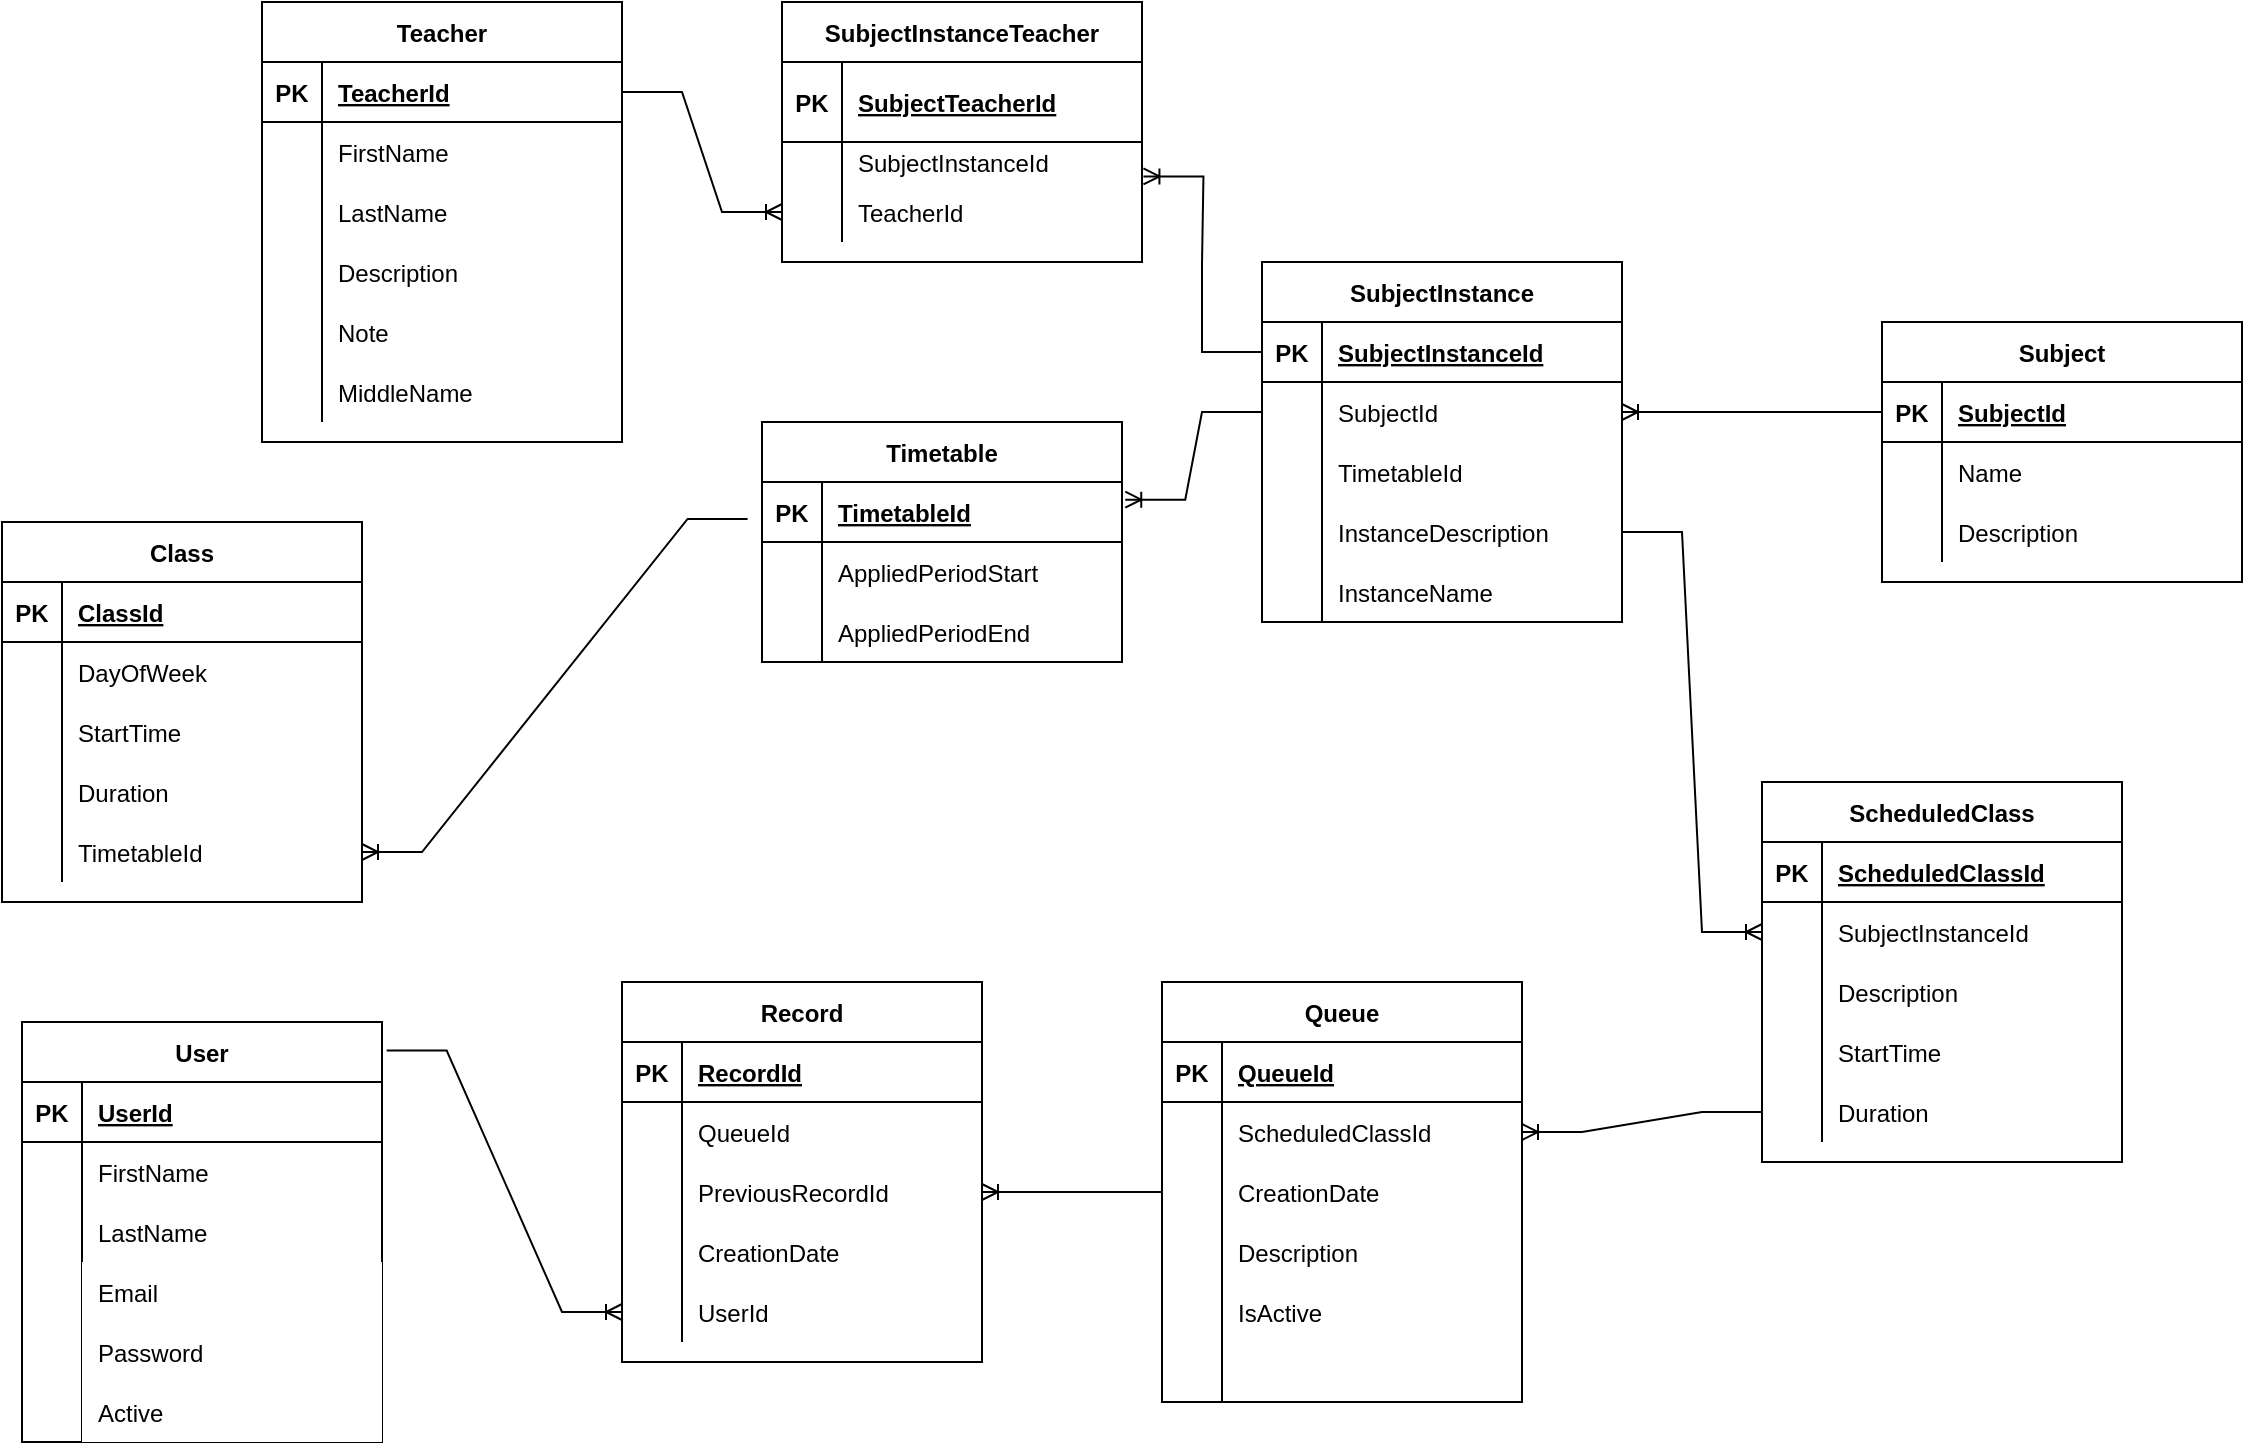 <mxfile version="20.2.3" type="device"><diagram id="R2lEEEUBdFMjLlhIrx00" name="Page-1"><mxGraphModel dx="1839" dy="710" grid="0" gridSize="10" guides="1" tooltips="1" connect="1" arrows="1" fold="1" page="1" pageScale="1" pageWidth="850" pageHeight="1100" math="0" shadow="0" extFonts="Permanent Marker^https://fonts.googleapis.com/css?family=Permanent+Marker"><root><mxCell id="0"/><mxCell id="1" parent="0"/><mxCell id="aCJbiKWrr5oD-YCF2ZZj-28" value="Timetable" style="shape=table;startSize=30;container=1;collapsible=1;childLayout=tableLayout;fixedRows=1;rowLines=0;fontStyle=1;align=center;resizeLast=1;" parent="1" vertex="1"><mxGeometry x="270" y="230" width="180" height="120" as="geometry"/></mxCell><mxCell id="aCJbiKWrr5oD-YCF2ZZj-29" value="" style="shape=tableRow;horizontal=0;startSize=0;swimlaneHead=0;swimlaneBody=0;fillColor=none;collapsible=0;dropTarget=0;points=[[0,0.5],[1,0.5]];portConstraint=eastwest;top=0;left=0;right=0;bottom=1;" parent="aCJbiKWrr5oD-YCF2ZZj-28" vertex="1"><mxGeometry y="30" width="180" height="30" as="geometry"/></mxCell><mxCell id="aCJbiKWrr5oD-YCF2ZZj-30" value="PK" style="shape=partialRectangle;connectable=0;fillColor=none;top=0;left=0;bottom=0;right=0;fontStyle=1;overflow=hidden;" parent="aCJbiKWrr5oD-YCF2ZZj-29" vertex="1"><mxGeometry width="30" height="30" as="geometry"><mxRectangle width="30" height="30" as="alternateBounds"/></mxGeometry></mxCell><mxCell id="aCJbiKWrr5oD-YCF2ZZj-31" value="TimetableId" style="shape=partialRectangle;connectable=0;fillColor=none;top=0;left=0;bottom=0;right=0;align=left;spacingLeft=6;fontStyle=5;overflow=hidden;" parent="aCJbiKWrr5oD-YCF2ZZj-29" vertex="1"><mxGeometry x="30" width="150" height="30" as="geometry"><mxRectangle width="150" height="30" as="alternateBounds"/></mxGeometry></mxCell><mxCell id="aCJbiKWrr5oD-YCF2ZZj-32" value="" style="shape=tableRow;horizontal=0;startSize=0;swimlaneHead=0;swimlaneBody=0;fillColor=none;collapsible=0;dropTarget=0;points=[[0,0.5],[1,0.5]];portConstraint=eastwest;top=0;left=0;right=0;bottom=0;" parent="aCJbiKWrr5oD-YCF2ZZj-28" vertex="1"><mxGeometry y="60" width="180" height="30" as="geometry"/></mxCell><mxCell id="aCJbiKWrr5oD-YCF2ZZj-33" value="" style="shape=partialRectangle;connectable=0;fillColor=none;top=0;left=0;bottom=0;right=0;editable=1;overflow=hidden;" parent="aCJbiKWrr5oD-YCF2ZZj-32" vertex="1"><mxGeometry width="30" height="30" as="geometry"><mxRectangle width="30" height="30" as="alternateBounds"/></mxGeometry></mxCell><mxCell id="aCJbiKWrr5oD-YCF2ZZj-34" value="AppliedPeriodStart" style="shape=partialRectangle;connectable=0;fillColor=none;top=0;left=0;bottom=0;right=0;align=left;spacingLeft=6;overflow=hidden;" parent="aCJbiKWrr5oD-YCF2ZZj-32" vertex="1"><mxGeometry x="30" width="150" height="30" as="geometry"><mxRectangle width="150" height="30" as="alternateBounds"/></mxGeometry></mxCell><mxCell id="hO_6ayRgEojfx0FCpbw0-10" value="" style="shape=tableRow;horizontal=0;startSize=0;swimlaneHead=0;swimlaneBody=0;fillColor=none;collapsible=0;dropTarget=0;points=[[0,0.5],[1,0.5]];portConstraint=eastwest;top=0;left=0;right=0;bottom=0;" parent="aCJbiKWrr5oD-YCF2ZZj-28" vertex="1"><mxGeometry y="90" width="180" height="30" as="geometry"/></mxCell><mxCell id="hO_6ayRgEojfx0FCpbw0-11" value="" style="shape=partialRectangle;connectable=0;fillColor=none;top=0;left=0;bottom=0;right=0;editable=1;overflow=hidden;" parent="hO_6ayRgEojfx0FCpbw0-10" vertex="1"><mxGeometry width="30" height="30" as="geometry"><mxRectangle width="30" height="30" as="alternateBounds"/></mxGeometry></mxCell><mxCell id="hO_6ayRgEojfx0FCpbw0-12" value="AppliedPeriodEnd" style="shape=partialRectangle;connectable=0;fillColor=none;top=0;left=0;bottom=0;right=0;align=left;spacingLeft=6;overflow=hidden;" parent="hO_6ayRgEojfx0FCpbw0-10" vertex="1"><mxGeometry x="30" width="150" height="30" as="geometry"><mxRectangle width="150" height="30" as="alternateBounds"/></mxGeometry></mxCell><mxCell id="aCJbiKWrr5oD-YCF2ZZj-41" value="Queue" style="shape=table;startSize=30;container=1;collapsible=1;childLayout=tableLayout;fixedRows=1;rowLines=0;fontStyle=1;align=center;resizeLast=1;" parent="1" vertex="1"><mxGeometry x="470" y="510" width="180" height="210" as="geometry"/></mxCell><mxCell id="aCJbiKWrr5oD-YCF2ZZj-42" value="" style="shape=tableRow;horizontal=0;startSize=0;swimlaneHead=0;swimlaneBody=0;fillColor=none;collapsible=0;dropTarget=0;points=[[0,0.5],[1,0.5]];portConstraint=eastwest;top=0;left=0;right=0;bottom=1;" parent="aCJbiKWrr5oD-YCF2ZZj-41" vertex="1"><mxGeometry y="30" width="180" height="30" as="geometry"/></mxCell><mxCell id="aCJbiKWrr5oD-YCF2ZZj-43" value="PK" style="shape=partialRectangle;connectable=0;fillColor=none;top=0;left=0;bottom=0;right=0;fontStyle=1;overflow=hidden;" parent="aCJbiKWrr5oD-YCF2ZZj-42" vertex="1"><mxGeometry width="30" height="30" as="geometry"><mxRectangle width="30" height="30" as="alternateBounds"/></mxGeometry></mxCell><mxCell id="aCJbiKWrr5oD-YCF2ZZj-44" value="QueueId" style="shape=partialRectangle;connectable=0;fillColor=none;top=0;left=0;bottom=0;right=0;align=left;spacingLeft=6;fontStyle=5;overflow=hidden;" parent="aCJbiKWrr5oD-YCF2ZZj-42" vertex="1"><mxGeometry x="30" width="150" height="30" as="geometry"><mxRectangle width="150" height="30" as="alternateBounds"/></mxGeometry></mxCell><mxCell id="aCJbiKWrr5oD-YCF2ZZj-45" value="" style="shape=tableRow;horizontal=0;startSize=0;swimlaneHead=0;swimlaneBody=0;fillColor=none;collapsible=0;dropTarget=0;points=[[0,0.5],[1,0.5]];portConstraint=eastwest;top=0;left=0;right=0;bottom=0;" parent="aCJbiKWrr5oD-YCF2ZZj-41" vertex="1"><mxGeometry y="60" width="180" height="30" as="geometry"/></mxCell><mxCell id="aCJbiKWrr5oD-YCF2ZZj-46" value="" style="shape=partialRectangle;connectable=0;fillColor=none;top=0;left=0;bottom=0;right=0;editable=1;overflow=hidden;" parent="aCJbiKWrr5oD-YCF2ZZj-45" vertex="1"><mxGeometry width="30" height="30" as="geometry"><mxRectangle width="30" height="30" as="alternateBounds"/></mxGeometry></mxCell><mxCell id="aCJbiKWrr5oD-YCF2ZZj-47" value="ScheduledClassId" style="shape=partialRectangle;connectable=0;fillColor=none;top=0;left=0;bottom=0;right=0;align=left;spacingLeft=6;overflow=hidden;" parent="aCJbiKWrr5oD-YCF2ZZj-45" vertex="1"><mxGeometry x="30" width="150" height="30" as="geometry"><mxRectangle width="150" height="30" as="alternateBounds"/></mxGeometry></mxCell><mxCell id="aCJbiKWrr5oD-YCF2ZZj-48" value="" style="shape=tableRow;horizontal=0;startSize=0;swimlaneHead=0;swimlaneBody=0;fillColor=none;collapsible=0;dropTarget=0;points=[[0,0.5],[1,0.5]];portConstraint=eastwest;top=0;left=0;right=0;bottom=0;" parent="aCJbiKWrr5oD-YCF2ZZj-41" vertex="1"><mxGeometry y="90" width="180" height="30" as="geometry"/></mxCell><mxCell id="aCJbiKWrr5oD-YCF2ZZj-49" value="" style="shape=partialRectangle;connectable=0;fillColor=none;top=0;left=0;bottom=0;right=0;editable=1;overflow=hidden;" parent="aCJbiKWrr5oD-YCF2ZZj-48" vertex="1"><mxGeometry width="30" height="30" as="geometry"><mxRectangle width="30" height="30" as="alternateBounds"/></mxGeometry></mxCell><mxCell id="aCJbiKWrr5oD-YCF2ZZj-50" value="CreationDate" style="shape=partialRectangle;connectable=0;fillColor=none;top=0;left=0;bottom=0;right=0;align=left;spacingLeft=6;overflow=hidden;" parent="aCJbiKWrr5oD-YCF2ZZj-48" vertex="1"><mxGeometry x="30" width="150" height="30" as="geometry"><mxRectangle width="150" height="30" as="alternateBounds"/></mxGeometry></mxCell><mxCell id="aCJbiKWrr5oD-YCF2ZZj-51" value="" style="shape=tableRow;horizontal=0;startSize=0;swimlaneHead=0;swimlaneBody=0;fillColor=none;collapsible=0;dropTarget=0;points=[[0,0.5],[1,0.5]];portConstraint=eastwest;top=0;left=0;right=0;bottom=0;" parent="aCJbiKWrr5oD-YCF2ZZj-41" vertex="1"><mxGeometry y="120" width="180" height="30" as="geometry"/></mxCell><mxCell id="aCJbiKWrr5oD-YCF2ZZj-52" value="" style="shape=partialRectangle;connectable=0;fillColor=none;top=0;left=0;bottom=0;right=0;editable=1;overflow=hidden;" parent="aCJbiKWrr5oD-YCF2ZZj-51" vertex="1"><mxGeometry width="30" height="30" as="geometry"><mxRectangle width="30" height="30" as="alternateBounds"/></mxGeometry></mxCell><mxCell id="aCJbiKWrr5oD-YCF2ZZj-53" value="Description" style="shape=partialRectangle;connectable=0;fillColor=none;top=0;left=0;bottom=0;right=0;align=left;spacingLeft=6;overflow=hidden;" parent="aCJbiKWrr5oD-YCF2ZZj-51" vertex="1"><mxGeometry x="30" width="150" height="30" as="geometry"><mxRectangle width="150" height="30" as="alternateBounds"/></mxGeometry></mxCell><mxCell id="Y0_O3D3p5nOz0iloMZ12-24" value="" style="shape=tableRow;horizontal=0;startSize=0;swimlaneHead=0;swimlaneBody=0;fillColor=none;collapsible=0;dropTarget=0;points=[[0,0.5],[1,0.5]];portConstraint=eastwest;top=0;left=0;right=0;bottom=0;" parent="aCJbiKWrr5oD-YCF2ZZj-41" vertex="1"><mxGeometry y="150" width="180" height="30" as="geometry"/></mxCell><mxCell id="Y0_O3D3p5nOz0iloMZ12-25" value="" style="shape=partialRectangle;connectable=0;fillColor=none;top=0;left=0;bottom=0;right=0;editable=1;overflow=hidden;" parent="Y0_O3D3p5nOz0iloMZ12-24" vertex="1"><mxGeometry width="30" height="30" as="geometry"><mxRectangle width="30" height="30" as="alternateBounds"/></mxGeometry></mxCell><mxCell id="Y0_O3D3p5nOz0iloMZ12-26" value="IsActive " style="shape=partialRectangle;connectable=0;fillColor=none;top=0;left=0;bottom=0;right=0;align=left;spacingLeft=6;overflow=hidden;" parent="Y0_O3D3p5nOz0iloMZ12-24" vertex="1"><mxGeometry x="30" width="150" height="30" as="geometry"><mxRectangle width="150" height="30" as="alternateBounds"/></mxGeometry></mxCell><mxCell id="hO_6ayRgEojfx0FCpbw0-2" value="" style="shape=tableRow;horizontal=0;startSize=0;swimlaneHead=0;swimlaneBody=0;fillColor=none;collapsible=0;dropTarget=0;points=[[0,0.5],[1,0.5]];portConstraint=eastwest;top=0;left=0;right=0;bottom=0;" parent="aCJbiKWrr5oD-YCF2ZZj-41" vertex="1"><mxGeometry y="180" width="180" height="30" as="geometry"/></mxCell><mxCell id="hO_6ayRgEojfx0FCpbw0-3" value="" style="shape=partialRectangle;connectable=0;fillColor=none;top=0;left=0;bottom=0;right=0;editable=1;overflow=hidden;" parent="hO_6ayRgEojfx0FCpbw0-2" vertex="1"><mxGeometry width="30" height="30" as="geometry"><mxRectangle width="30" height="30" as="alternateBounds"/></mxGeometry></mxCell><mxCell id="hO_6ayRgEojfx0FCpbw0-4" value="" style="shape=partialRectangle;connectable=0;fillColor=none;top=0;left=0;bottom=0;right=0;align=left;spacingLeft=6;overflow=hidden;" parent="hO_6ayRgEojfx0FCpbw0-2" vertex="1"><mxGeometry x="30" width="150" height="30" as="geometry"><mxRectangle width="150" height="30" as="alternateBounds"/></mxGeometry></mxCell><mxCell id="aCJbiKWrr5oD-YCF2ZZj-54" value="Record" style="shape=table;startSize=30;container=1;collapsible=1;childLayout=tableLayout;fixedRows=1;rowLines=0;fontStyle=1;align=center;resizeLast=1;" parent="1" vertex="1"><mxGeometry x="200" y="510" width="180" height="190" as="geometry"/></mxCell><mxCell id="aCJbiKWrr5oD-YCF2ZZj-55" value="" style="shape=tableRow;horizontal=0;startSize=0;swimlaneHead=0;swimlaneBody=0;fillColor=none;collapsible=0;dropTarget=0;points=[[0,0.5],[1,0.5]];portConstraint=eastwest;top=0;left=0;right=0;bottom=1;" parent="aCJbiKWrr5oD-YCF2ZZj-54" vertex="1"><mxGeometry y="30" width="180" height="30" as="geometry"/></mxCell><mxCell id="aCJbiKWrr5oD-YCF2ZZj-56" value="PK" style="shape=partialRectangle;connectable=0;fillColor=none;top=0;left=0;bottom=0;right=0;fontStyle=1;overflow=hidden;" parent="aCJbiKWrr5oD-YCF2ZZj-55" vertex="1"><mxGeometry width="30" height="30" as="geometry"><mxRectangle width="30" height="30" as="alternateBounds"/></mxGeometry></mxCell><mxCell id="aCJbiKWrr5oD-YCF2ZZj-57" value="RecordId" style="shape=partialRectangle;connectable=0;fillColor=none;top=0;left=0;bottom=0;right=0;align=left;spacingLeft=6;fontStyle=5;overflow=hidden;" parent="aCJbiKWrr5oD-YCF2ZZj-55" vertex="1"><mxGeometry x="30" width="150" height="30" as="geometry"><mxRectangle width="150" height="30" as="alternateBounds"/></mxGeometry></mxCell><mxCell id="aCJbiKWrr5oD-YCF2ZZj-58" value="" style="shape=tableRow;horizontal=0;startSize=0;swimlaneHead=0;swimlaneBody=0;fillColor=none;collapsible=0;dropTarget=0;points=[[0,0.5],[1,0.5]];portConstraint=eastwest;top=0;left=0;right=0;bottom=0;" parent="aCJbiKWrr5oD-YCF2ZZj-54" vertex="1"><mxGeometry y="60" width="180" height="30" as="geometry"/></mxCell><mxCell id="aCJbiKWrr5oD-YCF2ZZj-59" value="" style="shape=partialRectangle;connectable=0;fillColor=none;top=0;left=0;bottom=0;right=0;editable=1;overflow=hidden;" parent="aCJbiKWrr5oD-YCF2ZZj-58" vertex="1"><mxGeometry width="30" height="30" as="geometry"><mxRectangle width="30" height="30" as="alternateBounds"/></mxGeometry></mxCell><mxCell id="aCJbiKWrr5oD-YCF2ZZj-60" value="QueueId" style="shape=partialRectangle;connectable=0;fillColor=none;top=0;left=0;bottom=0;right=0;align=left;spacingLeft=6;overflow=hidden;" parent="aCJbiKWrr5oD-YCF2ZZj-58" vertex="1"><mxGeometry x="30" width="150" height="30" as="geometry"><mxRectangle width="150" height="30" as="alternateBounds"/></mxGeometry></mxCell><mxCell id="aCJbiKWrr5oD-YCF2ZZj-61" value="" style="shape=tableRow;horizontal=0;startSize=0;swimlaneHead=0;swimlaneBody=0;fillColor=none;collapsible=0;dropTarget=0;points=[[0,0.5],[1,0.5]];portConstraint=eastwest;top=0;left=0;right=0;bottom=0;" parent="aCJbiKWrr5oD-YCF2ZZj-54" vertex="1"><mxGeometry y="90" width="180" height="30" as="geometry"/></mxCell><mxCell id="aCJbiKWrr5oD-YCF2ZZj-62" value="" style="shape=partialRectangle;connectable=0;fillColor=none;top=0;left=0;bottom=0;right=0;editable=1;overflow=hidden;" parent="aCJbiKWrr5oD-YCF2ZZj-61" vertex="1"><mxGeometry width="30" height="30" as="geometry"><mxRectangle width="30" height="30" as="alternateBounds"/></mxGeometry></mxCell><mxCell id="aCJbiKWrr5oD-YCF2ZZj-63" value="PreviousRecordId" style="shape=partialRectangle;connectable=0;fillColor=none;top=0;left=0;bottom=0;right=0;align=left;spacingLeft=6;overflow=hidden;" parent="aCJbiKWrr5oD-YCF2ZZj-61" vertex="1"><mxGeometry x="30" width="150" height="30" as="geometry"><mxRectangle width="150" height="30" as="alternateBounds"/></mxGeometry></mxCell><mxCell id="aCJbiKWrr5oD-YCF2ZZj-64" value="" style="shape=tableRow;horizontal=0;startSize=0;swimlaneHead=0;swimlaneBody=0;fillColor=none;collapsible=0;dropTarget=0;points=[[0,0.5],[1,0.5]];portConstraint=eastwest;top=0;left=0;right=0;bottom=0;" parent="aCJbiKWrr5oD-YCF2ZZj-54" vertex="1"><mxGeometry y="120" width="180" height="30" as="geometry"/></mxCell><mxCell id="aCJbiKWrr5oD-YCF2ZZj-65" value="" style="shape=partialRectangle;connectable=0;fillColor=none;top=0;left=0;bottom=0;right=0;editable=1;overflow=hidden;" parent="aCJbiKWrr5oD-YCF2ZZj-64" vertex="1"><mxGeometry width="30" height="30" as="geometry"><mxRectangle width="30" height="30" as="alternateBounds"/></mxGeometry></mxCell><mxCell id="aCJbiKWrr5oD-YCF2ZZj-66" value="CreationDate" style="shape=partialRectangle;connectable=0;fillColor=none;top=0;left=0;bottom=0;right=0;align=left;spacingLeft=6;overflow=hidden;" parent="aCJbiKWrr5oD-YCF2ZZj-64" vertex="1"><mxGeometry x="30" width="150" height="30" as="geometry"><mxRectangle width="150" height="30" as="alternateBounds"/></mxGeometry></mxCell><mxCell id="Y0_O3D3p5nOz0iloMZ12-27" value="" style="shape=tableRow;horizontal=0;startSize=0;swimlaneHead=0;swimlaneBody=0;fillColor=none;collapsible=0;dropTarget=0;points=[[0,0.5],[1,0.5]];portConstraint=eastwest;top=0;left=0;right=0;bottom=0;" parent="aCJbiKWrr5oD-YCF2ZZj-54" vertex="1"><mxGeometry y="150" width="180" height="30" as="geometry"/></mxCell><mxCell id="Y0_O3D3p5nOz0iloMZ12-28" value="" style="shape=partialRectangle;connectable=0;fillColor=none;top=0;left=0;bottom=0;right=0;editable=1;overflow=hidden;" parent="Y0_O3D3p5nOz0iloMZ12-27" vertex="1"><mxGeometry width="30" height="30" as="geometry"><mxRectangle width="30" height="30" as="alternateBounds"/></mxGeometry></mxCell><mxCell id="Y0_O3D3p5nOz0iloMZ12-29" value="UserId" style="shape=partialRectangle;connectable=0;fillColor=none;top=0;left=0;bottom=0;right=0;align=left;spacingLeft=6;overflow=hidden;" parent="Y0_O3D3p5nOz0iloMZ12-27" vertex="1"><mxGeometry x="30" width="150" height="30" as="geometry"><mxRectangle width="150" height="30" as="alternateBounds"/></mxGeometry></mxCell><mxCell id="aCJbiKWrr5oD-YCF2ZZj-70" value="User" style="shape=table;startSize=30;container=1;collapsible=1;childLayout=tableLayout;fixedRows=1;rowLines=0;fontStyle=1;align=center;resizeLast=1;" parent="1" vertex="1"><mxGeometry x="-100" y="530" width="180" height="210" as="geometry"/></mxCell><mxCell id="aCJbiKWrr5oD-YCF2ZZj-71" value="" style="shape=tableRow;horizontal=0;startSize=0;swimlaneHead=0;swimlaneBody=0;fillColor=none;collapsible=0;dropTarget=0;points=[[0,0.5],[1,0.5]];portConstraint=eastwest;top=0;left=0;right=0;bottom=1;" parent="aCJbiKWrr5oD-YCF2ZZj-70" vertex="1"><mxGeometry y="30" width="180" height="30" as="geometry"/></mxCell><mxCell id="aCJbiKWrr5oD-YCF2ZZj-72" value="PK" style="shape=partialRectangle;connectable=0;fillColor=none;top=0;left=0;bottom=0;right=0;fontStyle=1;overflow=hidden;" parent="aCJbiKWrr5oD-YCF2ZZj-71" vertex="1"><mxGeometry width="30" height="30" as="geometry"><mxRectangle width="30" height="30" as="alternateBounds"/></mxGeometry></mxCell><mxCell id="aCJbiKWrr5oD-YCF2ZZj-73" value="UserId" style="shape=partialRectangle;connectable=0;fillColor=none;top=0;left=0;bottom=0;right=0;align=left;spacingLeft=6;fontStyle=5;overflow=hidden;" parent="aCJbiKWrr5oD-YCF2ZZj-71" vertex="1"><mxGeometry x="30" width="150" height="30" as="geometry"><mxRectangle width="150" height="30" as="alternateBounds"/></mxGeometry></mxCell><mxCell id="aCJbiKWrr5oD-YCF2ZZj-74" value="" style="shape=tableRow;horizontal=0;startSize=0;swimlaneHead=0;swimlaneBody=0;fillColor=none;collapsible=0;dropTarget=0;points=[[0,0.5],[1,0.5]];portConstraint=eastwest;top=0;left=0;right=0;bottom=0;" parent="aCJbiKWrr5oD-YCF2ZZj-70" vertex="1"><mxGeometry y="60" width="180" height="30" as="geometry"/></mxCell><mxCell id="aCJbiKWrr5oD-YCF2ZZj-75" value="" style="shape=partialRectangle;connectable=0;fillColor=none;top=0;left=0;bottom=0;right=0;editable=1;overflow=hidden;" parent="aCJbiKWrr5oD-YCF2ZZj-74" vertex="1"><mxGeometry width="30" height="30" as="geometry"><mxRectangle width="30" height="30" as="alternateBounds"/></mxGeometry></mxCell><mxCell id="aCJbiKWrr5oD-YCF2ZZj-76" value="FirstName" style="shape=partialRectangle;connectable=0;fillColor=none;top=0;left=0;bottom=0;right=0;align=left;spacingLeft=6;overflow=hidden;" parent="aCJbiKWrr5oD-YCF2ZZj-74" vertex="1"><mxGeometry x="30" width="150" height="30" as="geometry"><mxRectangle width="150" height="30" as="alternateBounds"/></mxGeometry></mxCell><mxCell id="aCJbiKWrr5oD-YCF2ZZj-77" value="" style="shape=tableRow;horizontal=0;startSize=0;swimlaneHead=0;swimlaneBody=0;fillColor=none;collapsible=0;dropTarget=0;points=[[0,0.5],[1,0.5]];portConstraint=eastwest;top=0;left=0;right=0;bottom=0;" parent="aCJbiKWrr5oD-YCF2ZZj-70" vertex="1"><mxGeometry y="90" width="180" height="30" as="geometry"/></mxCell><mxCell id="aCJbiKWrr5oD-YCF2ZZj-78" value="" style="shape=partialRectangle;connectable=0;fillColor=none;top=0;left=0;bottom=0;right=0;editable=1;overflow=hidden;" parent="aCJbiKWrr5oD-YCF2ZZj-77" vertex="1"><mxGeometry width="30" height="30" as="geometry"><mxRectangle width="30" height="30" as="alternateBounds"/></mxGeometry></mxCell><mxCell id="aCJbiKWrr5oD-YCF2ZZj-79" value="LastName" style="shape=partialRectangle;connectable=0;fillColor=none;top=0;left=0;bottom=0;right=0;align=left;spacingLeft=6;overflow=hidden;" parent="aCJbiKWrr5oD-YCF2ZZj-77" vertex="1"><mxGeometry x="30" width="150" height="30" as="geometry"><mxRectangle width="150" height="30" as="alternateBounds"/></mxGeometry></mxCell><mxCell id="aCJbiKWrr5oD-YCF2ZZj-80" value="" style="shape=tableRow;horizontal=0;startSize=0;swimlaneHead=0;swimlaneBody=0;fillColor=none;collapsible=0;dropTarget=0;points=[[0,0.5],[1,0.5]];portConstraint=eastwest;top=0;left=0;right=0;bottom=0;" parent="aCJbiKWrr5oD-YCF2ZZj-70" vertex="1"><mxGeometry y="120" width="180" height="30" as="geometry"/></mxCell><mxCell id="aCJbiKWrr5oD-YCF2ZZj-81" value="" style="shape=partialRectangle;connectable=0;fillColor=none;top=0;left=0;bottom=0;right=0;editable=1;overflow=hidden;" parent="aCJbiKWrr5oD-YCF2ZZj-80" vertex="1"><mxGeometry width="30" height="30" as="geometry"><mxRectangle width="30" height="30" as="alternateBounds"/></mxGeometry></mxCell><mxCell id="aCJbiKWrr5oD-YCF2ZZj-82" value="Email" style="shape=partialRectangle;connectable=0;top=0;left=0;bottom=0;right=0;align=left;spacingLeft=6;overflow=hidden;" parent="aCJbiKWrr5oD-YCF2ZZj-80" vertex="1"><mxGeometry x="30" width="150" height="30" as="geometry"><mxRectangle width="150" height="30" as="alternateBounds"/></mxGeometry></mxCell><mxCell id="Y0_O3D3p5nOz0iloMZ12-35" value="" style="shape=tableRow;horizontal=0;startSize=0;swimlaneHead=0;swimlaneBody=0;fillColor=none;collapsible=0;dropTarget=0;points=[[0,0.5],[1,0.5]];portConstraint=eastwest;top=0;left=0;right=0;bottom=0;" parent="aCJbiKWrr5oD-YCF2ZZj-70" vertex="1"><mxGeometry y="150" width="180" height="30" as="geometry"/></mxCell><mxCell id="Y0_O3D3p5nOz0iloMZ12-36" value="" style="shape=partialRectangle;connectable=0;fillColor=none;top=0;left=0;bottom=0;right=0;editable=1;overflow=hidden;" parent="Y0_O3D3p5nOz0iloMZ12-35" vertex="1"><mxGeometry width="30" height="30" as="geometry"><mxRectangle width="30" height="30" as="alternateBounds"/></mxGeometry></mxCell><mxCell id="Y0_O3D3p5nOz0iloMZ12-37" value="Password" style="shape=partialRectangle;connectable=0;top=0;left=0;bottom=0;right=0;align=left;spacingLeft=6;overflow=hidden;" parent="Y0_O3D3p5nOz0iloMZ12-35" vertex="1"><mxGeometry x="30" width="150" height="30" as="geometry"><mxRectangle width="150" height="30" as="alternateBounds"/></mxGeometry></mxCell><mxCell id="Y0_O3D3p5nOz0iloMZ12-38" value="" style="shape=tableRow;horizontal=0;startSize=0;swimlaneHead=0;swimlaneBody=0;fillColor=none;collapsible=0;dropTarget=0;points=[[0,0.5],[1,0.5]];portConstraint=eastwest;top=0;left=0;right=0;bottom=0;" parent="aCJbiKWrr5oD-YCF2ZZj-70" vertex="1"><mxGeometry y="180" width="180" height="30" as="geometry"/></mxCell><mxCell id="Y0_O3D3p5nOz0iloMZ12-39" value="" style="shape=partialRectangle;connectable=0;fillColor=none;top=0;left=0;bottom=0;right=0;editable=1;overflow=hidden;" parent="Y0_O3D3p5nOz0iloMZ12-38" vertex="1"><mxGeometry width="30" height="30" as="geometry"><mxRectangle width="30" height="30" as="alternateBounds"/></mxGeometry></mxCell><mxCell id="Y0_O3D3p5nOz0iloMZ12-40" value="Active" style="shape=partialRectangle;connectable=0;top=0;left=0;bottom=0;right=0;align=left;spacingLeft=6;overflow=hidden;" parent="Y0_O3D3p5nOz0iloMZ12-38" vertex="1"><mxGeometry x="30" width="150" height="30" as="geometry"><mxRectangle width="150" height="30" as="alternateBounds"/></mxGeometry></mxCell><mxCell id="aCJbiKWrr5oD-YCF2ZZj-83" value="ScheduledClass" style="shape=table;startSize=30;container=1;collapsible=1;childLayout=tableLayout;fixedRows=1;rowLines=0;fontStyle=1;align=center;resizeLast=1;" parent="1" vertex="1"><mxGeometry x="770" y="410" width="180" height="190" as="geometry"/></mxCell><mxCell id="aCJbiKWrr5oD-YCF2ZZj-84" value="" style="shape=tableRow;horizontal=0;startSize=0;swimlaneHead=0;swimlaneBody=0;fillColor=none;collapsible=0;dropTarget=0;points=[[0,0.5],[1,0.5]];portConstraint=eastwest;top=0;left=0;right=0;bottom=1;" parent="aCJbiKWrr5oD-YCF2ZZj-83" vertex="1"><mxGeometry y="30" width="180" height="30" as="geometry"/></mxCell><mxCell id="aCJbiKWrr5oD-YCF2ZZj-85" value="PK" style="shape=partialRectangle;connectable=0;fillColor=none;top=0;left=0;bottom=0;right=0;fontStyle=1;overflow=hidden;" parent="aCJbiKWrr5oD-YCF2ZZj-84" vertex="1"><mxGeometry width="30" height="30" as="geometry"><mxRectangle width="30" height="30" as="alternateBounds"/></mxGeometry></mxCell><mxCell id="aCJbiKWrr5oD-YCF2ZZj-86" value="ScheduledClassId" style="shape=partialRectangle;connectable=0;fillColor=none;top=0;left=0;bottom=0;right=0;align=left;spacingLeft=6;fontStyle=5;overflow=hidden;" parent="aCJbiKWrr5oD-YCF2ZZj-84" vertex="1"><mxGeometry x="30" width="150" height="30" as="geometry"><mxRectangle width="150" height="30" as="alternateBounds"/></mxGeometry></mxCell><mxCell id="aCJbiKWrr5oD-YCF2ZZj-87" value="" style="shape=tableRow;horizontal=0;startSize=0;swimlaneHead=0;swimlaneBody=0;fillColor=none;collapsible=0;dropTarget=0;points=[[0,0.5],[1,0.5]];portConstraint=eastwest;top=0;left=0;right=0;bottom=0;" parent="aCJbiKWrr5oD-YCF2ZZj-83" vertex="1"><mxGeometry y="60" width="180" height="30" as="geometry"/></mxCell><mxCell id="aCJbiKWrr5oD-YCF2ZZj-88" value="" style="shape=partialRectangle;connectable=0;fillColor=none;top=0;left=0;bottom=0;right=0;editable=1;overflow=hidden;" parent="aCJbiKWrr5oD-YCF2ZZj-87" vertex="1"><mxGeometry width="30" height="30" as="geometry"><mxRectangle width="30" height="30" as="alternateBounds"/></mxGeometry></mxCell><mxCell id="aCJbiKWrr5oD-YCF2ZZj-89" value="SubjectInstanceId" style="shape=partialRectangle;connectable=0;fillColor=none;top=0;left=0;bottom=0;right=0;align=left;spacingLeft=6;overflow=hidden;" parent="aCJbiKWrr5oD-YCF2ZZj-87" vertex="1"><mxGeometry x="30" width="150" height="30" as="geometry"><mxRectangle width="150" height="30" as="alternateBounds"/></mxGeometry></mxCell><mxCell id="aCJbiKWrr5oD-YCF2ZZj-90" value="" style="shape=tableRow;horizontal=0;startSize=0;swimlaneHead=0;swimlaneBody=0;fillColor=none;collapsible=0;dropTarget=0;points=[[0,0.5],[1,0.5]];portConstraint=eastwest;top=0;left=0;right=0;bottom=0;" parent="aCJbiKWrr5oD-YCF2ZZj-83" vertex="1"><mxGeometry y="90" width="180" height="30" as="geometry"/></mxCell><mxCell id="aCJbiKWrr5oD-YCF2ZZj-91" value="" style="shape=partialRectangle;connectable=0;fillColor=none;top=0;left=0;bottom=0;right=0;editable=1;overflow=hidden;" parent="aCJbiKWrr5oD-YCF2ZZj-90" vertex="1"><mxGeometry width="30" height="30" as="geometry"><mxRectangle width="30" height="30" as="alternateBounds"/></mxGeometry></mxCell><mxCell id="aCJbiKWrr5oD-YCF2ZZj-92" value="Description" style="shape=partialRectangle;connectable=0;fillColor=none;top=0;left=0;bottom=0;right=0;align=left;spacingLeft=6;overflow=hidden;" parent="aCJbiKWrr5oD-YCF2ZZj-90" vertex="1"><mxGeometry x="30" width="150" height="30" as="geometry"><mxRectangle width="150" height="30" as="alternateBounds"/></mxGeometry></mxCell><mxCell id="aCJbiKWrr5oD-YCF2ZZj-93" value="" style="shape=tableRow;horizontal=0;startSize=0;swimlaneHead=0;swimlaneBody=0;fillColor=none;collapsible=0;dropTarget=0;points=[[0,0.5],[1,0.5]];portConstraint=eastwest;top=0;left=0;right=0;bottom=0;" parent="aCJbiKWrr5oD-YCF2ZZj-83" vertex="1"><mxGeometry y="120" width="180" height="30" as="geometry"/></mxCell><mxCell id="aCJbiKWrr5oD-YCF2ZZj-94" value="" style="shape=partialRectangle;connectable=0;fillColor=none;top=0;left=0;bottom=0;right=0;editable=1;overflow=hidden;" parent="aCJbiKWrr5oD-YCF2ZZj-93" vertex="1"><mxGeometry width="30" height="30" as="geometry"><mxRectangle width="30" height="30" as="alternateBounds"/></mxGeometry></mxCell><mxCell id="aCJbiKWrr5oD-YCF2ZZj-95" value="StartTime" style="shape=partialRectangle;connectable=0;fillColor=none;top=0;left=0;bottom=0;right=0;align=left;spacingLeft=6;overflow=hidden;" parent="aCJbiKWrr5oD-YCF2ZZj-93" vertex="1"><mxGeometry x="30" width="150" height="30" as="geometry"><mxRectangle width="150" height="30" as="alternateBounds"/></mxGeometry></mxCell><mxCell id="hO_6ayRgEojfx0FCpbw0-5" value="" style="shape=tableRow;horizontal=0;startSize=0;swimlaneHead=0;swimlaneBody=0;fillColor=none;collapsible=0;dropTarget=0;points=[[0,0.5],[1,0.5]];portConstraint=eastwest;top=0;left=0;right=0;bottom=0;" parent="aCJbiKWrr5oD-YCF2ZZj-83" vertex="1"><mxGeometry y="150" width="180" height="30" as="geometry"/></mxCell><mxCell id="hO_6ayRgEojfx0FCpbw0-6" value="" style="shape=partialRectangle;connectable=0;fillColor=none;top=0;left=0;bottom=0;right=0;editable=1;overflow=hidden;" parent="hO_6ayRgEojfx0FCpbw0-5" vertex="1"><mxGeometry width="30" height="30" as="geometry"><mxRectangle width="30" height="30" as="alternateBounds"/></mxGeometry></mxCell><mxCell id="hO_6ayRgEojfx0FCpbw0-7" value="Duration" style="shape=partialRectangle;connectable=0;fillColor=none;top=0;left=0;bottom=0;right=0;align=left;spacingLeft=6;overflow=hidden;" parent="hO_6ayRgEojfx0FCpbw0-5" vertex="1"><mxGeometry x="30" width="150" height="30" as="geometry"><mxRectangle width="150" height="30" as="alternateBounds"/></mxGeometry></mxCell><mxCell id="aCJbiKWrr5oD-YCF2ZZj-96" value="Teacher" style="shape=table;startSize=30;container=1;collapsible=1;childLayout=tableLayout;fixedRows=1;rowLines=0;fontStyle=1;align=center;resizeLast=1;" parent="1" vertex="1"><mxGeometry x="20" y="20" width="180" height="220" as="geometry"/></mxCell><mxCell id="aCJbiKWrr5oD-YCF2ZZj-97" value="" style="shape=tableRow;horizontal=0;startSize=0;swimlaneHead=0;swimlaneBody=0;fillColor=none;collapsible=0;dropTarget=0;points=[[0,0.5],[1,0.5]];portConstraint=eastwest;top=0;left=0;right=0;bottom=1;" parent="aCJbiKWrr5oD-YCF2ZZj-96" vertex="1"><mxGeometry y="30" width="180" height="30" as="geometry"/></mxCell><mxCell id="aCJbiKWrr5oD-YCF2ZZj-98" value="PK" style="shape=partialRectangle;connectable=0;fillColor=none;top=0;left=0;bottom=0;right=0;fontStyle=1;overflow=hidden;" parent="aCJbiKWrr5oD-YCF2ZZj-97" vertex="1"><mxGeometry width="30" height="30" as="geometry"><mxRectangle width="30" height="30" as="alternateBounds"/></mxGeometry></mxCell><mxCell id="aCJbiKWrr5oD-YCF2ZZj-99" value="TeacherId" style="shape=partialRectangle;connectable=0;fillColor=none;top=0;left=0;bottom=0;right=0;align=left;spacingLeft=6;fontStyle=5;overflow=hidden;" parent="aCJbiKWrr5oD-YCF2ZZj-97" vertex="1"><mxGeometry x="30" width="150" height="30" as="geometry"><mxRectangle width="150" height="30" as="alternateBounds"/></mxGeometry></mxCell><mxCell id="aCJbiKWrr5oD-YCF2ZZj-100" value="" style="shape=tableRow;horizontal=0;startSize=0;swimlaneHead=0;swimlaneBody=0;fillColor=none;collapsible=0;dropTarget=0;points=[[0,0.5],[1,0.5]];portConstraint=eastwest;top=0;left=0;right=0;bottom=0;" parent="aCJbiKWrr5oD-YCF2ZZj-96" vertex="1"><mxGeometry y="60" width="180" height="30" as="geometry"/></mxCell><mxCell id="aCJbiKWrr5oD-YCF2ZZj-101" value="" style="shape=partialRectangle;connectable=0;fillColor=none;top=0;left=0;bottom=0;right=0;editable=1;overflow=hidden;" parent="aCJbiKWrr5oD-YCF2ZZj-100" vertex="1"><mxGeometry width="30" height="30" as="geometry"><mxRectangle width="30" height="30" as="alternateBounds"/></mxGeometry></mxCell><mxCell id="aCJbiKWrr5oD-YCF2ZZj-102" value="FirstName" style="shape=partialRectangle;connectable=0;fillColor=none;top=0;left=0;bottom=0;right=0;align=left;spacingLeft=6;overflow=hidden;" parent="aCJbiKWrr5oD-YCF2ZZj-100" vertex="1"><mxGeometry x="30" width="150" height="30" as="geometry"><mxRectangle width="150" height="30" as="alternateBounds"/></mxGeometry></mxCell><mxCell id="aCJbiKWrr5oD-YCF2ZZj-103" value="" style="shape=tableRow;horizontal=0;startSize=0;swimlaneHead=0;swimlaneBody=0;fillColor=none;collapsible=0;dropTarget=0;points=[[0,0.5],[1,0.5]];portConstraint=eastwest;top=0;left=0;right=0;bottom=0;" parent="aCJbiKWrr5oD-YCF2ZZj-96" vertex="1"><mxGeometry y="90" width="180" height="30" as="geometry"/></mxCell><mxCell id="aCJbiKWrr5oD-YCF2ZZj-104" value="" style="shape=partialRectangle;connectable=0;fillColor=none;top=0;left=0;bottom=0;right=0;editable=1;overflow=hidden;" parent="aCJbiKWrr5oD-YCF2ZZj-103" vertex="1"><mxGeometry width="30" height="30" as="geometry"><mxRectangle width="30" height="30" as="alternateBounds"/></mxGeometry></mxCell><mxCell id="aCJbiKWrr5oD-YCF2ZZj-105" value="LastName" style="shape=partialRectangle;connectable=0;fillColor=none;top=0;left=0;bottom=0;right=0;align=left;spacingLeft=6;overflow=hidden;" parent="aCJbiKWrr5oD-YCF2ZZj-103" vertex="1"><mxGeometry x="30" width="150" height="30" as="geometry"><mxRectangle width="150" height="30" as="alternateBounds"/></mxGeometry></mxCell><mxCell id="aCJbiKWrr5oD-YCF2ZZj-106" value="" style="shape=tableRow;horizontal=0;startSize=0;swimlaneHead=0;swimlaneBody=0;fillColor=none;collapsible=0;dropTarget=0;points=[[0,0.5],[1,0.5]];portConstraint=eastwest;top=0;left=0;right=0;bottom=0;" parent="aCJbiKWrr5oD-YCF2ZZj-96" vertex="1"><mxGeometry y="120" width="180" height="30" as="geometry"/></mxCell><mxCell id="aCJbiKWrr5oD-YCF2ZZj-107" value="" style="shape=partialRectangle;connectable=0;fillColor=none;top=0;left=0;bottom=0;right=0;editable=1;overflow=hidden;" parent="aCJbiKWrr5oD-YCF2ZZj-106" vertex="1"><mxGeometry width="30" height="30" as="geometry"><mxRectangle width="30" height="30" as="alternateBounds"/></mxGeometry></mxCell><mxCell id="aCJbiKWrr5oD-YCF2ZZj-108" value="Description" style="shape=partialRectangle;connectable=0;fillColor=none;top=0;left=0;bottom=0;right=0;align=left;spacingLeft=6;overflow=hidden;" parent="aCJbiKWrr5oD-YCF2ZZj-106" vertex="1"><mxGeometry x="30" width="150" height="30" as="geometry"><mxRectangle width="150" height="30" as="alternateBounds"/></mxGeometry></mxCell><mxCell id="Y0_O3D3p5nOz0iloMZ12-18" value="" style="shape=tableRow;horizontal=0;startSize=0;swimlaneHead=0;swimlaneBody=0;fillColor=none;collapsible=0;dropTarget=0;points=[[0,0.5],[1,0.5]];portConstraint=eastwest;top=0;left=0;right=0;bottom=0;" parent="aCJbiKWrr5oD-YCF2ZZj-96" vertex="1"><mxGeometry y="150" width="180" height="30" as="geometry"/></mxCell><mxCell id="Y0_O3D3p5nOz0iloMZ12-19" value="" style="shape=partialRectangle;connectable=0;fillColor=none;top=0;left=0;bottom=0;right=0;editable=1;overflow=hidden;" parent="Y0_O3D3p5nOz0iloMZ12-18" vertex="1"><mxGeometry width="30" height="30" as="geometry"><mxRectangle width="30" height="30" as="alternateBounds"/></mxGeometry></mxCell><mxCell id="Y0_O3D3p5nOz0iloMZ12-20" value="Note" style="shape=partialRectangle;connectable=0;fillColor=none;top=0;left=0;bottom=0;right=0;align=left;spacingLeft=6;overflow=hidden;" parent="Y0_O3D3p5nOz0iloMZ12-18" vertex="1"><mxGeometry x="30" width="150" height="30" as="geometry"><mxRectangle width="150" height="30" as="alternateBounds"/></mxGeometry></mxCell><mxCell id="89h8xl45Jw_W7yLEV1BO-13" value="" style="shape=tableRow;horizontal=0;startSize=0;swimlaneHead=0;swimlaneBody=0;fillColor=none;collapsible=0;dropTarget=0;points=[[0,0.5],[1,0.5]];portConstraint=eastwest;top=0;left=0;right=0;bottom=0;" parent="aCJbiKWrr5oD-YCF2ZZj-96" vertex="1"><mxGeometry y="180" width="180" height="30" as="geometry"/></mxCell><mxCell id="89h8xl45Jw_W7yLEV1BO-14" value="" style="shape=partialRectangle;connectable=0;fillColor=none;top=0;left=0;bottom=0;right=0;editable=1;overflow=hidden;" parent="89h8xl45Jw_W7yLEV1BO-13" vertex="1"><mxGeometry width="30" height="30" as="geometry"><mxRectangle width="30" height="30" as="alternateBounds"/></mxGeometry></mxCell><mxCell id="89h8xl45Jw_W7yLEV1BO-15" value="MiddleName" style="shape=partialRectangle;connectable=0;fillColor=none;top=0;left=0;bottom=0;right=0;align=left;spacingLeft=6;overflow=hidden;" parent="89h8xl45Jw_W7yLEV1BO-13" vertex="1"><mxGeometry x="30" width="150" height="30" as="geometry"><mxRectangle width="150" height="30" as="alternateBounds"/></mxGeometry></mxCell><mxCell id="aCJbiKWrr5oD-YCF2ZZj-109" value="SubjectInstance" style="shape=table;startSize=30;container=1;collapsible=1;childLayout=tableLayout;fixedRows=1;rowLines=0;fontStyle=1;align=center;resizeLast=1;" parent="1" vertex="1"><mxGeometry x="520" y="150" width="180" height="180" as="geometry"/></mxCell><mxCell id="aCJbiKWrr5oD-YCF2ZZj-110" value="" style="shape=tableRow;horizontal=0;startSize=0;swimlaneHead=0;swimlaneBody=0;fillColor=none;collapsible=0;dropTarget=0;points=[[0,0.5],[1,0.5]];portConstraint=eastwest;top=0;left=0;right=0;bottom=1;" parent="aCJbiKWrr5oD-YCF2ZZj-109" vertex="1"><mxGeometry y="30" width="180" height="30" as="geometry"/></mxCell><mxCell id="aCJbiKWrr5oD-YCF2ZZj-111" value="PK" style="shape=partialRectangle;connectable=0;fillColor=none;top=0;left=0;bottom=0;right=0;fontStyle=1;overflow=hidden;" parent="aCJbiKWrr5oD-YCF2ZZj-110" vertex="1"><mxGeometry width="30" height="30" as="geometry"><mxRectangle width="30" height="30" as="alternateBounds"/></mxGeometry></mxCell><mxCell id="aCJbiKWrr5oD-YCF2ZZj-112" value="SubjectInstanceId" style="shape=partialRectangle;connectable=0;fillColor=none;top=0;left=0;bottom=0;right=0;align=left;spacingLeft=6;fontStyle=5;overflow=hidden;" parent="aCJbiKWrr5oD-YCF2ZZj-110" vertex="1"><mxGeometry x="30" width="150" height="30" as="geometry"><mxRectangle width="150" height="30" as="alternateBounds"/></mxGeometry></mxCell><mxCell id="aCJbiKWrr5oD-YCF2ZZj-113" value="" style="shape=tableRow;horizontal=0;startSize=0;swimlaneHead=0;swimlaneBody=0;fillColor=none;collapsible=0;dropTarget=0;points=[[0,0.5],[1,0.5]];portConstraint=eastwest;top=0;left=0;right=0;bottom=0;" parent="aCJbiKWrr5oD-YCF2ZZj-109" vertex="1"><mxGeometry y="60" width="180" height="30" as="geometry"/></mxCell><mxCell id="aCJbiKWrr5oD-YCF2ZZj-114" value="" style="shape=partialRectangle;connectable=0;fillColor=none;top=0;left=0;bottom=0;right=0;editable=1;overflow=hidden;" parent="aCJbiKWrr5oD-YCF2ZZj-113" vertex="1"><mxGeometry width="30" height="30" as="geometry"><mxRectangle width="30" height="30" as="alternateBounds"/></mxGeometry></mxCell><mxCell id="aCJbiKWrr5oD-YCF2ZZj-115" value="SubjectId" style="shape=partialRectangle;connectable=0;fillColor=none;top=0;left=0;bottom=0;right=0;align=left;spacingLeft=6;overflow=hidden;" parent="aCJbiKWrr5oD-YCF2ZZj-113" vertex="1"><mxGeometry x="30" width="150" height="30" as="geometry"><mxRectangle width="150" height="30" as="alternateBounds"/></mxGeometry></mxCell><mxCell id="aCJbiKWrr5oD-YCF2ZZj-116" value="" style="shape=tableRow;horizontal=0;startSize=0;swimlaneHead=0;swimlaneBody=0;fillColor=none;collapsible=0;dropTarget=0;points=[[0,0.5],[1,0.5]];portConstraint=eastwest;top=0;left=0;right=0;bottom=0;" parent="aCJbiKWrr5oD-YCF2ZZj-109" vertex="1"><mxGeometry y="90" width="180" height="30" as="geometry"/></mxCell><mxCell id="aCJbiKWrr5oD-YCF2ZZj-117" value="" style="shape=partialRectangle;connectable=0;fillColor=none;top=0;left=0;bottom=0;right=0;editable=1;overflow=hidden;" parent="aCJbiKWrr5oD-YCF2ZZj-116" vertex="1"><mxGeometry width="30" height="30" as="geometry"><mxRectangle width="30" height="30" as="alternateBounds"/></mxGeometry></mxCell><mxCell id="aCJbiKWrr5oD-YCF2ZZj-118" value="TimetableId" style="shape=partialRectangle;connectable=0;fillColor=none;top=0;left=0;bottom=0;right=0;align=left;spacingLeft=6;overflow=hidden;" parent="aCJbiKWrr5oD-YCF2ZZj-116" vertex="1"><mxGeometry x="30" width="150" height="30" as="geometry"><mxRectangle width="150" height="30" as="alternateBounds"/></mxGeometry></mxCell><mxCell id="aCJbiKWrr5oD-YCF2ZZj-119" value="" style="shape=tableRow;horizontal=0;startSize=0;swimlaneHead=0;swimlaneBody=0;fillColor=none;collapsible=0;dropTarget=0;points=[[0,0.5],[1,0.5]];portConstraint=eastwest;top=0;left=0;right=0;bottom=0;" parent="aCJbiKWrr5oD-YCF2ZZj-109" vertex="1"><mxGeometry y="120" width="180" height="30" as="geometry"/></mxCell><mxCell id="aCJbiKWrr5oD-YCF2ZZj-120" value="" style="shape=partialRectangle;connectable=0;fillColor=none;top=0;left=0;bottom=0;right=0;editable=1;overflow=hidden;" parent="aCJbiKWrr5oD-YCF2ZZj-119" vertex="1"><mxGeometry width="30" height="30" as="geometry"><mxRectangle width="30" height="30" as="alternateBounds"/></mxGeometry></mxCell><mxCell id="aCJbiKWrr5oD-YCF2ZZj-121" value="InstanceDescription" style="shape=partialRectangle;connectable=0;fillColor=none;top=0;left=0;bottom=0;right=0;align=left;spacingLeft=6;overflow=hidden;" parent="aCJbiKWrr5oD-YCF2ZZj-119" vertex="1"><mxGeometry x="30" width="150" height="30" as="geometry"><mxRectangle width="150" height="30" as="alternateBounds"/></mxGeometry></mxCell><mxCell id="Y0_O3D3p5nOz0iloMZ12-14" value="" style="shape=tableRow;horizontal=0;startSize=0;swimlaneHead=0;swimlaneBody=0;fillColor=none;collapsible=0;dropTarget=0;points=[[0,0.5],[1,0.5]];portConstraint=eastwest;top=0;left=0;right=0;bottom=0;" parent="aCJbiKWrr5oD-YCF2ZZj-109" vertex="1"><mxGeometry y="150" width="180" height="30" as="geometry"/></mxCell><mxCell id="Y0_O3D3p5nOz0iloMZ12-15" value="" style="shape=partialRectangle;connectable=0;fillColor=none;top=0;left=0;bottom=0;right=0;editable=1;overflow=hidden;" parent="Y0_O3D3p5nOz0iloMZ12-14" vertex="1"><mxGeometry width="30" height="30" as="geometry"><mxRectangle width="30" height="30" as="alternateBounds"/></mxGeometry></mxCell><mxCell id="Y0_O3D3p5nOz0iloMZ12-16" value="InstanceName" style="shape=partialRectangle;connectable=0;fillColor=none;top=0;left=0;bottom=0;right=0;align=left;spacingLeft=6;overflow=hidden;" parent="Y0_O3D3p5nOz0iloMZ12-14" vertex="1"><mxGeometry x="30" width="150" height="30" as="geometry"><mxRectangle width="150" height="30" as="alternateBounds"/></mxGeometry></mxCell><mxCell id="aCJbiKWrr5oD-YCF2ZZj-122" value="Subject" style="shape=table;startSize=30;container=1;collapsible=1;childLayout=tableLayout;fixedRows=1;rowLines=0;fontStyle=1;align=center;resizeLast=1;" parent="1" vertex="1"><mxGeometry x="830" y="180" width="180" height="130" as="geometry"/></mxCell><mxCell id="aCJbiKWrr5oD-YCF2ZZj-123" value="" style="shape=tableRow;horizontal=0;startSize=0;swimlaneHead=0;swimlaneBody=0;fillColor=none;collapsible=0;dropTarget=0;points=[[0,0.5],[1,0.5]];portConstraint=eastwest;top=0;left=0;right=0;bottom=1;" parent="aCJbiKWrr5oD-YCF2ZZj-122" vertex="1"><mxGeometry y="30" width="180" height="30" as="geometry"/></mxCell><mxCell id="aCJbiKWrr5oD-YCF2ZZj-124" value="PK" style="shape=partialRectangle;connectable=0;fillColor=none;top=0;left=0;bottom=0;right=0;fontStyle=1;overflow=hidden;" parent="aCJbiKWrr5oD-YCF2ZZj-123" vertex="1"><mxGeometry width="30" height="30" as="geometry"><mxRectangle width="30" height="30" as="alternateBounds"/></mxGeometry></mxCell><mxCell id="aCJbiKWrr5oD-YCF2ZZj-125" value="SubjectId" style="shape=partialRectangle;connectable=0;fillColor=none;top=0;left=0;bottom=0;right=0;align=left;spacingLeft=6;fontStyle=5;overflow=hidden;" parent="aCJbiKWrr5oD-YCF2ZZj-123" vertex="1"><mxGeometry x="30" width="150" height="30" as="geometry"><mxRectangle width="150" height="30" as="alternateBounds"/></mxGeometry></mxCell><mxCell id="aCJbiKWrr5oD-YCF2ZZj-126" value="" style="shape=tableRow;horizontal=0;startSize=0;swimlaneHead=0;swimlaneBody=0;fillColor=none;collapsible=0;dropTarget=0;points=[[0,0.5],[1,0.5]];portConstraint=eastwest;top=0;left=0;right=0;bottom=0;" parent="aCJbiKWrr5oD-YCF2ZZj-122" vertex="1"><mxGeometry y="60" width="180" height="30" as="geometry"/></mxCell><mxCell id="aCJbiKWrr5oD-YCF2ZZj-127" value="" style="shape=partialRectangle;connectable=0;fillColor=none;top=0;left=0;bottom=0;right=0;editable=1;overflow=hidden;" parent="aCJbiKWrr5oD-YCF2ZZj-126" vertex="1"><mxGeometry width="30" height="30" as="geometry"><mxRectangle width="30" height="30" as="alternateBounds"/></mxGeometry></mxCell><mxCell id="aCJbiKWrr5oD-YCF2ZZj-128" value="Name" style="shape=partialRectangle;connectable=0;fillColor=none;top=0;left=0;bottom=0;right=0;align=left;spacingLeft=6;overflow=hidden;" parent="aCJbiKWrr5oD-YCF2ZZj-126" vertex="1"><mxGeometry x="30" width="150" height="30" as="geometry"><mxRectangle width="150" height="30" as="alternateBounds"/></mxGeometry></mxCell><mxCell id="aCJbiKWrr5oD-YCF2ZZj-129" value="" style="shape=tableRow;horizontal=0;startSize=0;swimlaneHead=0;swimlaneBody=0;fillColor=none;collapsible=0;dropTarget=0;points=[[0,0.5],[1,0.5]];portConstraint=eastwest;top=0;left=0;right=0;bottom=0;" parent="aCJbiKWrr5oD-YCF2ZZj-122" vertex="1"><mxGeometry y="90" width="180" height="30" as="geometry"/></mxCell><mxCell id="aCJbiKWrr5oD-YCF2ZZj-130" value="" style="shape=partialRectangle;connectable=0;fillColor=none;top=0;left=0;bottom=0;right=0;editable=1;overflow=hidden;" parent="aCJbiKWrr5oD-YCF2ZZj-129" vertex="1"><mxGeometry width="30" height="30" as="geometry"><mxRectangle width="30" height="30" as="alternateBounds"/></mxGeometry></mxCell><mxCell id="aCJbiKWrr5oD-YCF2ZZj-131" value="Description" style="shape=partialRectangle;connectable=0;fillColor=none;top=0;left=0;bottom=0;right=0;align=left;spacingLeft=6;overflow=hidden;" parent="aCJbiKWrr5oD-YCF2ZZj-129" vertex="1"><mxGeometry x="30" width="150" height="30" as="geometry"><mxRectangle width="150" height="30" as="alternateBounds"/></mxGeometry></mxCell><mxCell id="Y0_O3D3p5nOz0iloMZ12-1" value="SubjectInstanceTeacher" style="shape=table;startSize=30;container=1;collapsible=1;childLayout=tableLayout;fixedRows=1;rowLines=0;fontStyle=1;align=center;resizeLast=1;" parent="1" vertex="1"><mxGeometry x="280" y="20" width="180" height="130" as="geometry"/></mxCell><mxCell id="Y0_O3D3p5nOz0iloMZ12-2" value="" style="shape=tableRow;horizontal=0;startSize=0;swimlaneHead=0;swimlaneBody=0;fillColor=none;collapsible=0;dropTarget=0;points=[[0,0.5],[1,0.5]];portConstraint=eastwest;top=0;left=0;right=0;bottom=1;" parent="Y0_O3D3p5nOz0iloMZ12-1" vertex="1"><mxGeometry y="30" width="180" height="40" as="geometry"/></mxCell><mxCell id="Y0_O3D3p5nOz0iloMZ12-3" value="PK" style="shape=partialRectangle;connectable=0;fillColor=none;top=0;left=0;bottom=0;right=0;fontStyle=1;overflow=hidden;" parent="Y0_O3D3p5nOz0iloMZ12-2" vertex="1"><mxGeometry width="30" height="40" as="geometry"><mxRectangle width="30" height="40" as="alternateBounds"/></mxGeometry></mxCell><mxCell id="Y0_O3D3p5nOz0iloMZ12-4" value="SubjectTeacherId" style="shape=partialRectangle;connectable=0;fillColor=none;top=0;left=0;bottom=0;right=0;align=left;spacingLeft=6;fontStyle=5;overflow=hidden;" parent="Y0_O3D3p5nOz0iloMZ12-2" vertex="1"><mxGeometry x="30" width="150" height="40" as="geometry"><mxRectangle width="150" height="40" as="alternateBounds"/></mxGeometry></mxCell><mxCell id="Y0_O3D3p5nOz0iloMZ12-5" value="" style="shape=tableRow;horizontal=0;startSize=0;swimlaneHead=0;swimlaneBody=0;fillColor=none;collapsible=0;dropTarget=0;points=[[0,0.5],[1,0.5]];portConstraint=eastwest;top=0;left=0;right=0;bottom=0;" parent="Y0_O3D3p5nOz0iloMZ12-1" vertex="1"><mxGeometry y="70" width="180" height="20" as="geometry"/></mxCell><mxCell id="Y0_O3D3p5nOz0iloMZ12-6" value="" style="shape=partialRectangle;connectable=0;fillColor=none;top=0;left=0;bottom=0;right=0;editable=1;overflow=hidden;" parent="Y0_O3D3p5nOz0iloMZ12-5" vertex="1"><mxGeometry width="30" height="20" as="geometry"><mxRectangle width="30" height="20" as="alternateBounds"/></mxGeometry></mxCell><mxCell id="Y0_O3D3p5nOz0iloMZ12-7" value="SubjectInstanceId" style="shape=partialRectangle;connectable=0;fillColor=none;top=0;left=0;bottom=0;right=0;align=left;spacingLeft=6;overflow=hidden;" parent="Y0_O3D3p5nOz0iloMZ12-5" vertex="1"><mxGeometry x="30" width="150" height="20" as="geometry"><mxRectangle width="150" height="20" as="alternateBounds"/></mxGeometry></mxCell><mxCell id="Y0_O3D3p5nOz0iloMZ12-8" value="" style="shape=tableRow;horizontal=0;startSize=0;swimlaneHead=0;swimlaneBody=0;fillColor=none;collapsible=0;dropTarget=0;points=[[0,0.5],[1,0.5]];portConstraint=eastwest;top=0;left=0;right=0;bottom=0;" parent="Y0_O3D3p5nOz0iloMZ12-1" vertex="1"><mxGeometry y="90" width="180" height="30" as="geometry"/></mxCell><mxCell id="Y0_O3D3p5nOz0iloMZ12-9" value="" style="shape=partialRectangle;connectable=0;fillColor=none;top=0;left=0;bottom=0;right=0;editable=1;overflow=hidden;" parent="Y0_O3D3p5nOz0iloMZ12-8" vertex="1"><mxGeometry width="30" height="30" as="geometry"><mxRectangle width="30" height="30" as="alternateBounds"/></mxGeometry></mxCell><mxCell id="Y0_O3D3p5nOz0iloMZ12-10" value="TeacherId" style="shape=partialRectangle;connectable=0;fillColor=none;top=0;left=0;bottom=0;right=0;align=left;spacingLeft=6;overflow=hidden;" parent="Y0_O3D3p5nOz0iloMZ12-8" vertex="1"><mxGeometry x="30" width="150" height="30" as="geometry"><mxRectangle width="150" height="30" as="alternateBounds"/></mxGeometry></mxCell><mxCell id="Y0_O3D3p5nOz0iloMZ12-17" value="" style="edgeStyle=entityRelationEdgeStyle;fontSize=12;html=1;endArrow=ERoneToMany;rounded=0;exitX=0;exitY=0.5;exitDx=0;exitDy=0;entryX=1;entryY=0.5;entryDx=0;entryDy=0;" parent="1" source="aCJbiKWrr5oD-YCF2ZZj-123" target="aCJbiKWrr5oD-YCF2ZZj-113" edge="1"><mxGeometry width="100" height="100" relative="1" as="geometry"><mxPoint x="350" y="360" as="sourcePoint"/><mxPoint x="450" y="260" as="targetPoint"/></mxGeometry></mxCell><mxCell id="Y0_O3D3p5nOz0iloMZ12-21" value="" style="edgeStyle=entityRelationEdgeStyle;fontSize=12;html=1;endArrow=ERoneToMany;rounded=0;exitX=1;exitY=0.5;exitDx=0;exitDy=0;entryX=0;entryY=0.5;entryDx=0;entryDy=0;" parent="1" source="aCJbiKWrr5oD-YCF2ZZj-97" target="Y0_O3D3p5nOz0iloMZ12-8" edge="1"><mxGeometry width="100" height="100" relative="1" as="geometry"><mxPoint x="350" y="360" as="sourcePoint"/><mxPoint x="340" y="480" as="targetPoint"/></mxGeometry></mxCell><mxCell id="Y0_O3D3p5nOz0iloMZ12-22" value="" style="edgeStyle=entityRelationEdgeStyle;fontSize=12;html=1;endArrow=ERoneToMany;rounded=0;exitX=0;exitY=0.5;exitDx=0;exitDy=0;entryX=1.004;entryY=-0.093;entryDx=0;entryDy=0;entryPerimeter=0;" parent="1" source="aCJbiKWrr5oD-YCF2ZZj-110" target="Y0_O3D3p5nOz0iloMZ12-8" edge="1"><mxGeometry width="100" height="100" relative="1" as="geometry"><mxPoint x="350" y="360" as="sourcePoint"/><mxPoint x="450" y="260" as="targetPoint"/></mxGeometry></mxCell><mxCell id="Y0_O3D3p5nOz0iloMZ12-31" value="" style="edgeStyle=entityRelationEdgeStyle;fontSize=12;html=1;endArrow=ERoneToMany;rounded=0;exitX=0;exitY=0.5;exitDx=0;exitDy=0;entryX=1;entryY=0.5;entryDx=0;entryDy=0;" parent="1" source="aCJbiKWrr5oD-YCF2ZZj-41" target="aCJbiKWrr5oD-YCF2ZZj-61" edge="1"><mxGeometry width="100" height="100" relative="1" as="geometry"><mxPoint x="780" y="530" as="sourcePoint"/><mxPoint x="880" y="430" as="targetPoint"/></mxGeometry></mxCell><mxCell id="Y0_O3D3p5nOz0iloMZ12-41" value="" style="edgeStyle=entityRelationEdgeStyle;fontSize=12;html=1;endArrow=ERoneToMany;rounded=0;exitX=1.013;exitY=0.068;exitDx=0;exitDy=0;exitPerimeter=0;entryX=0;entryY=0.5;entryDx=0;entryDy=0;" parent="1" source="aCJbiKWrr5oD-YCF2ZZj-70" target="Y0_O3D3p5nOz0iloMZ12-27" edge="1"><mxGeometry width="100" height="100" relative="1" as="geometry"><mxPoint x="780" y="920" as="sourcePoint"/><mxPoint x="880" y="820" as="targetPoint"/></mxGeometry></mxCell><mxCell id="Y0_O3D3p5nOz0iloMZ12-42" value="" style="edgeStyle=entityRelationEdgeStyle;fontSize=12;html=1;endArrow=ERoneToMany;rounded=0;entryX=0;entryY=0.5;entryDx=0;entryDy=0;" parent="1" target="aCJbiKWrr5oD-YCF2ZZj-87" edge="1"><mxGeometry width="100" height="100" relative="1" as="geometry"><mxPoint x="700" y="285" as="sourcePoint"/><mxPoint x="740" y="420" as="targetPoint"/></mxGeometry></mxCell><mxCell id="hO_6ayRgEojfx0FCpbw0-9" value="" style="edgeStyle=entityRelationEdgeStyle;fontSize=12;html=1;endArrow=ERoneToMany;rounded=0;exitX=0;exitY=0.5;exitDx=0;exitDy=0;entryX=1;entryY=0.5;entryDx=0;entryDy=0;" parent="1" source="hO_6ayRgEojfx0FCpbw0-5" target="aCJbiKWrr5oD-YCF2ZZj-45" edge="1"><mxGeometry width="100" height="100" relative="1" as="geometry"><mxPoint x="520" y="640" as="sourcePoint"/><mxPoint x="620" y="540" as="targetPoint"/></mxGeometry></mxCell><mxCell id="hO_6ayRgEojfx0FCpbw0-13" value="Class" style="shape=table;startSize=30;container=1;collapsible=1;childLayout=tableLayout;fixedRows=1;rowLines=0;fontStyle=1;align=center;resizeLast=1;" parent="1" vertex="1"><mxGeometry x="-110" y="280" width="180" height="190" as="geometry"/></mxCell><mxCell id="hO_6ayRgEojfx0FCpbw0-14" value="" style="shape=tableRow;horizontal=0;startSize=0;swimlaneHead=0;swimlaneBody=0;fillColor=none;collapsible=0;dropTarget=0;points=[[0,0.5],[1,0.5]];portConstraint=eastwest;top=0;left=0;right=0;bottom=1;" parent="hO_6ayRgEojfx0FCpbw0-13" vertex="1"><mxGeometry y="30" width="180" height="30" as="geometry"/></mxCell><mxCell id="hO_6ayRgEojfx0FCpbw0-15" value="PK" style="shape=partialRectangle;connectable=0;fillColor=none;top=0;left=0;bottom=0;right=0;fontStyle=1;overflow=hidden;" parent="hO_6ayRgEojfx0FCpbw0-14" vertex="1"><mxGeometry width="30" height="30" as="geometry"><mxRectangle width="30" height="30" as="alternateBounds"/></mxGeometry></mxCell><mxCell id="hO_6ayRgEojfx0FCpbw0-16" value="ClassId" style="shape=partialRectangle;connectable=0;fillColor=none;top=0;left=0;bottom=0;right=0;align=left;spacingLeft=6;fontStyle=5;overflow=hidden;" parent="hO_6ayRgEojfx0FCpbw0-14" vertex="1"><mxGeometry x="30" width="150" height="30" as="geometry"><mxRectangle width="150" height="30" as="alternateBounds"/></mxGeometry></mxCell><mxCell id="hO_6ayRgEojfx0FCpbw0-17" value="" style="shape=tableRow;horizontal=0;startSize=0;swimlaneHead=0;swimlaneBody=0;fillColor=none;collapsible=0;dropTarget=0;points=[[0,0.5],[1,0.5]];portConstraint=eastwest;top=0;left=0;right=0;bottom=0;" parent="hO_6ayRgEojfx0FCpbw0-13" vertex="1"><mxGeometry y="60" width="180" height="30" as="geometry"/></mxCell><mxCell id="hO_6ayRgEojfx0FCpbw0-18" value="" style="shape=partialRectangle;connectable=0;fillColor=none;top=0;left=0;bottom=0;right=0;editable=1;overflow=hidden;" parent="hO_6ayRgEojfx0FCpbw0-17" vertex="1"><mxGeometry width="30" height="30" as="geometry"><mxRectangle width="30" height="30" as="alternateBounds"/></mxGeometry></mxCell><mxCell id="hO_6ayRgEojfx0FCpbw0-19" value="DayOfWeek" style="shape=partialRectangle;connectable=0;fillColor=none;top=0;left=0;bottom=0;right=0;align=left;spacingLeft=6;overflow=hidden;" parent="hO_6ayRgEojfx0FCpbw0-17" vertex="1"><mxGeometry x="30" width="150" height="30" as="geometry"><mxRectangle width="150" height="30" as="alternateBounds"/></mxGeometry></mxCell><mxCell id="hO_6ayRgEojfx0FCpbw0-20" value="" style="shape=tableRow;horizontal=0;startSize=0;swimlaneHead=0;swimlaneBody=0;fillColor=none;collapsible=0;dropTarget=0;points=[[0,0.5],[1,0.5]];portConstraint=eastwest;top=0;left=0;right=0;bottom=0;" parent="hO_6ayRgEojfx0FCpbw0-13" vertex="1"><mxGeometry y="90" width="180" height="30" as="geometry"/></mxCell><mxCell id="hO_6ayRgEojfx0FCpbw0-21" value="" style="shape=partialRectangle;connectable=0;fillColor=none;top=0;left=0;bottom=0;right=0;editable=1;overflow=hidden;" parent="hO_6ayRgEojfx0FCpbw0-20" vertex="1"><mxGeometry width="30" height="30" as="geometry"><mxRectangle width="30" height="30" as="alternateBounds"/></mxGeometry></mxCell><mxCell id="hO_6ayRgEojfx0FCpbw0-22" value="StartTime" style="shape=partialRectangle;connectable=0;fillColor=none;top=0;left=0;bottom=0;right=0;align=left;spacingLeft=6;overflow=hidden;" parent="hO_6ayRgEojfx0FCpbw0-20" vertex="1"><mxGeometry x="30" width="150" height="30" as="geometry"><mxRectangle width="150" height="30" as="alternateBounds"/></mxGeometry></mxCell><mxCell id="hO_6ayRgEojfx0FCpbw0-23" value="" style="shape=tableRow;horizontal=0;startSize=0;swimlaneHead=0;swimlaneBody=0;fillColor=none;collapsible=0;dropTarget=0;points=[[0,0.5],[1,0.5]];portConstraint=eastwest;top=0;left=0;right=0;bottom=0;" parent="hO_6ayRgEojfx0FCpbw0-13" vertex="1"><mxGeometry y="120" width="180" height="30" as="geometry"/></mxCell><mxCell id="hO_6ayRgEojfx0FCpbw0-24" value="" style="shape=partialRectangle;connectable=0;fillColor=none;top=0;left=0;bottom=0;right=0;editable=1;overflow=hidden;" parent="hO_6ayRgEojfx0FCpbw0-23" vertex="1"><mxGeometry width="30" height="30" as="geometry"><mxRectangle width="30" height="30" as="alternateBounds"/></mxGeometry></mxCell><mxCell id="hO_6ayRgEojfx0FCpbw0-25" value="Duration" style="shape=partialRectangle;connectable=0;fillColor=none;top=0;left=0;bottom=0;right=0;align=left;spacingLeft=6;overflow=hidden;" parent="hO_6ayRgEojfx0FCpbw0-23" vertex="1"><mxGeometry x="30" width="150" height="30" as="geometry"><mxRectangle width="150" height="30" as="alternateBounds"/></mxGeometry></mxCell><mxCell id="hO_6ayRgEojfx0FCpbw0-26" value="" style="shape=tableRow;horizontal=0;startSize=0;swimlaneHead=0;swimlaneBody=0;fillColor=none;collapsible=0;dropTarget=0;points=[[0,0.5],[1,0.5]];portConstraint=eastwest;top=0;left=0;right=0;bottom=0;" parent="hO_6ayRgEojfx0FCpbw0-13" vertex="1"><mxGeometry y="150" width="180" height="30" as="geometry"/></mxCell><mxCell id="hO_6ayRgEojfx0FCpbw0-27" value="" style="shape=partialRectangle;connectable=0;fillColor=none;top=0;left=0;bottom=0;right=0;editable=1;overflow=hidden;" parent="hO_6ayRgEojfx0FCpbw0-26" vertex="1"><mxGeometry width="30" height="30" as="geometry"><mxRectangle width="30" height="30" as="alternateBounds"/></mxGeometry></mxCell><mxCell id="hO_6ayRgEojfx0FCpbw0-28" value="TimetableId" style="shape=partialRectangle;connectable=0;fillColor=none;top=0;left=0;bottom=0;right=0;align=left;spacingLeft=6;overflow=hidden;" parent="hO_6ayRgEojfx0FCpbw0-26" vertex="1"><mxGeometry x="30" width="150" height="30" as="geometry"><mxRectangle width="150" height="30" as="alternateBounds"/></mxGeometry></mxCell><mxCell id="hO_6ayRgEojfx0FCpbw0-30" value="" style="edgeStyle=entityRelationEdgeStyle;fontSize=12;html=1;endArrow=ERoneToMany;rounded=0;entryX=1;entryY=0.5;entryDx=0;entryDy=0;exitX=-0.04;exitY=0.615;exitDx=0;exitDy=0;exitPerimeter=0;" parent="1" source="aCJbiKWrr5oD-YCF2ZZj-29" target="hO_6ayRgEojfx0FCpbw0-26" edge="1"><mxGeometry width="100" height="100" relative="1" as="geometry"><mxPoint x="160" y="640" as="sourcePoint"/><mxPoint x="90" y="500" as="targetPoint"/></mxGeometry></mxCell><mxCell id="hO_6ayRgEojfx0FCpbw0-1" value="" style="edgeStyle=entityRelationEdgeStyle;fontSize=12;html=1;endArrow=ERoneToMany;rounded=0;exitX=0;exitY=0.5;exitDx=0;exitDy=0;entryX=1.009;entryY=0.295;entryDx=0;entryDy=0;entryPerimeter=0;" parent="1" source="aCJbiKWrr5oD-YCF2ZZj-113" target="aCJbiKWrr5oD-YCF2ZZj-29" edge="1"><mxGeometry width="100" height="100" relative="1" as="geometry"><mxPoint x="460" y="430" as="sourcePoint"/><mxPoint x="430" y="330" as="targetPoint"/></mxGeometry></mxCell></root></mxGraphModel></diagram></mxfile>